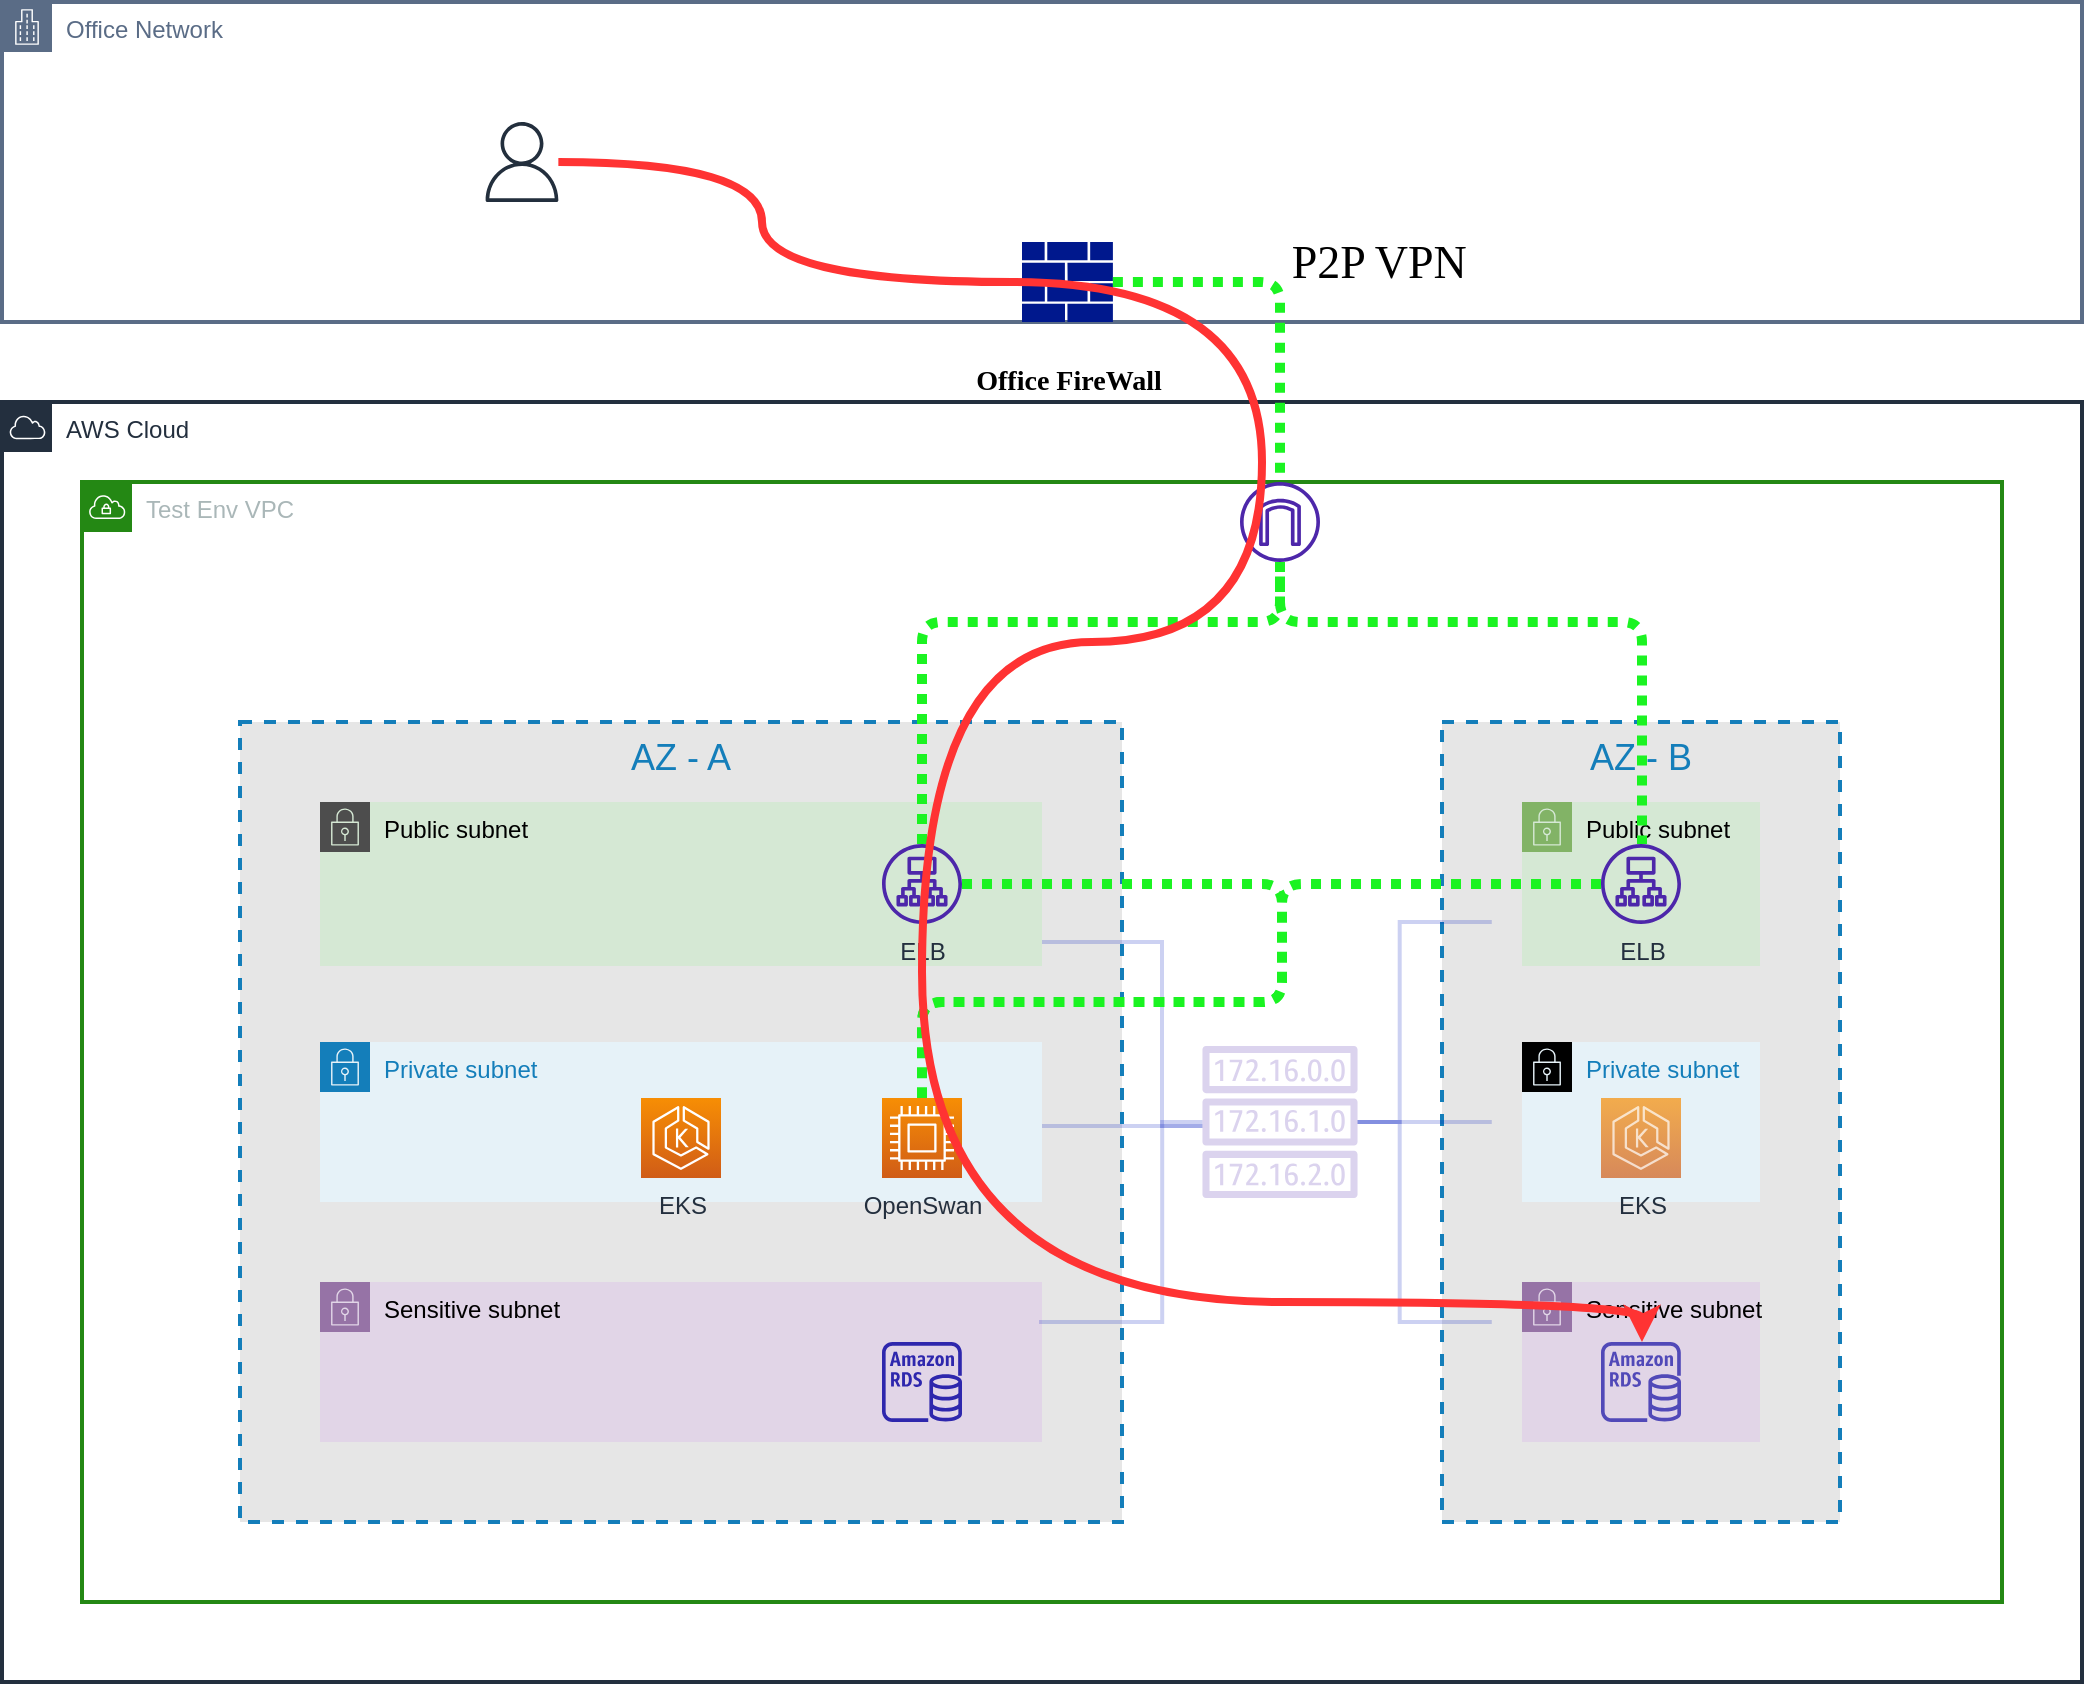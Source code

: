 <mxfile version="16.1.0" type="github">
  <diagram id="qHnpLtpYfm-DR158BGJh" name="Page-1">
    <mxGraphModel dx="2010" dy="1072" grid="1" gridSize="10" guides="1" tooltips="1" connect="1" arrows="1" fold="1" page="1" pageScale="1" pageWidth="827" pageHeight="1169" math="0" shadow="0">
      <root>
        <mxCell id="0" />
        <mxCell id="1" parent="0" />
        <mxCell id="vsbCOCckOQM13yO1Xmf0-38" value="Office Network" style="points=[[0,0],[0.25,0],[0.5,0],[0.75,0],[1,0],[1,0.25],[1,0.5],[1,0.75],[1,1],[0.75,1],[0.5,1],[0.25,1],[0,1],[0,0.75],[0,0.5],[0,0.25]];outlineConnect=0;gradientColor=none;html=1;whiteSpace=wrap;fontSize=12;fontStyle=0;container=1;pointerEvents=0;collapsible=0;recursiveResize=0;shape=mxgraph.aws4.group;grIcon=mxgraph.aws4.group_corporate_data_center;strokeColor=#5A6C86;fillColor=default;verticalAlign=top;align=left;spacingLeft=30;fontColor=#5A6C86;dashed=0;strokeWidth=2;" vertex="1" parent="1">
          <mxGeometry x="120" y="120" width="1040" height="160" as="geometry" />
        </mxCell>
        <mxCell id="vsbCOCckOQM13yO1Xmf0-39" value="&lt;h3&gt;Office FireWall&lt;/h3&gt;" style="sketch=0;aspect=fixed;pointerEvents=1;shadow=0;dashed=0;html=1;strokeColor=none;labelPosition=center;verticalLabelPosition=bottom;verticalAlign=top;align=center;fillColor=#00188D;shape=mxgraph.mscae.enterprise.firewall;fontFamily=Verdana;" vertex="1" parent="vsbCOCckOQM13yO1Xmf0-38">
          <mxGeometry x="510" y="120" width="45.45" height="40" as="geometry" />
        </mxCell>
        <mxCell id="vsbCOCckOQM13yO1Xmf0-35" value="" style="sketch=0;outlineConnect=0;fontColor=#232F3E;gradientColor=none;fillColor=#232F3D;strokeColor=none;dashed=0;verticalLabelPosition=bottom;verticalAlign=top;align=center;html=1;fontSize=12;fontStyle=0;aspect=fixed;pointerEvents=1;shape=mxgraph.aws4.user;" vertex="1" parent="vsbCOCckOQM13yO1Xmf0-38">
          <mxGeometry x="240" y="60" width="40" height="40" as="geometry" />
        </mxCell>
        <mxCell id="vsbCOCckOQM13yO1Xmf0-1" value="AWS Cloud" style="points=[[0,0],[0.25,0],[0.5,0],[0.75,0],[1,0],[1,0.25],[1,0.5],[1,0.75],[1,1],[0.75,1],[0.5,1],[0.25,1],[0,1],[0,0.75],[0,0.5],[0,0.25]];outlineConnect=0;gradientColor=none;html=1;whiteSpace=wrap;fontSize=12;fontStyle=0;container=1;pointerEvents=0;collapsible=0;recursiveResize=0;shape=mxgraph.aws4.group;grIcon=mxgraph.aws4.group_aws_cloud;strokeColor=#232F3E;fillColor=default;verticalAlign=top;align=left;spacingLeft=30;fontColor=#232F3E;dashed=0;strokeWidth=2;" vertex="1" parent="1">
          <mxGeometry x="120" y="320" width="1040" height="640" as="geometry" />
        </mxCell>
        <mxCell id="vsbCOCckOQM13yO1Xmf0-2" value="Test Env VPC" style="points=[[0,0],[0.25,0],[0.5,0],[0.75,0],[1,0],[1,0.25],[1,0.5],[1,0.75],[1,1],[0.75,1],[0.5,1],[0.25,1],[0,1],[0,0.75],[0,0.5],[0,0.25]];outlineConnect=0;gradientColor=none;html=1;whiteSpace=wrap;fontSize=12;fontStyle=0;container=1;pointerEvents=0;collapsible=0;recursiveResize=0;shape=mxgraph.aws4.group;grIcon=mxgraph.aws4.group_vpc;strokeColor=#248814;fillColor=none;verticalAlign=top;align=left;spacingLeft=30;fontColor=#AAB7B8;dashed=0;strokeWidth=2;" vertex="1" parent="vsbCOCckOQM13yO1Xmf0-1">
          <mxGeometry x="40" y="40" width="960" height="560" as="geometry" />
        </mxCell>
        <mxCell id="vsbCOCckOQM13yO1Xmf0-3" value="AZ - B" style="fillColor=#E6E6E6;strokeColor=#147EBA;dashed=1;verticalAlign=top;fontStyle=0;fontColor=#147EBA;strokeWidth=2;fontSize=18;" vertex="1" parent="vsbCOCckOQM13yO1Xmf0-2">
          <mxGeometry x="680" y="120" width="199" height="400" as="geometry" />
        </mxCell>
        <mxCell id="vsbCOCckOQM13yO1Xmf0-4" value="AZ - A" style="fillColor=#E6E6E6;strokeColor=#147EBA;dashed=1;verticalAlign=top;fontStyle=0;fontColor=#147EBA;strokeWidth=2;fontSize=18;" vertex="1" parent="vsbCOCckOQM13yO1Xmf0-2">
          <mxGeometry x="79" y="120" width="441" height="400" as="geometry" />
        </mxCell>
        <mxCell id="vsbCOCckOQM13yO1Xmf0-5" value="Public subnet" style="points=[[0,0],[0.25,0],[0.5,0],[0.75,0],[1,0],[1,0.25],[1,0.5],[1,0.75],[1,1],[0.75,1],[0.5,1],[0.25,1],[0,1],[0,0.75],[0,0.5],[0,0.25]];outlineConnect=0;html=1;whiteSpace=wrap;fontSize=12;fontStyle=0;container=1;pointerEvents=0;collapsible=0;recursiveResize=0;shape=mxgraph.aws4.group;grIcon=mxgraph.aws4.group_security_group;grStroke=0;strokeColor=#4D4D4D;fillColor=#d5e8d4;verticalAlign=top;align=left;spacingLeft=30;dashed=0;strokeWidth=1;" vertex="1" parent="vsbCOCckOQM13yO1Xmf0-2">
          <mxGeometry x="119" y="160" width="361" height="82" as="geometry" />
        </mxCell>
        <mxCell id="vsbCOCckOQM13yO1Xmf0-6" value="ELB" style="sketch=0;outlineConnect=0;fontColor=#232F3E;gradientColor=none;fillColor=#4D27AA;strokeColor=none;dashed=0;verticalLabelPosition=bottom;verticalAlign=top;align=center;html=1;fontSize=12;fontStyle=0;aspect=fixed;pointerEvents=1;shape=mxgraph.aws4.application_load_balancer;" vertex="1" parent="vsbCOCckOQM13yO1Xmf0-5">
          <mxGeometry x="281" y="21" width="40" height="40" as="geometry" />
        </mxCell>
        <mxCell id="vsbCOCckOQM13yO1Xmf0-7" value="Private subnet" style="points=[[0,0],[0.25,0],[0.5,0],[0.75,0],[1,0],[1,0.25],[1,0.5],[1,0.75],[1,1],[0.75,1],[0.5,1],[0.25,1],[0,1],[0,0.75],[0,0.5],[0,0.25]];outlineConnect=0;gradientColor=none;html=1;whiteSpace=wrap;fontSize=12;fontStyle=0;container=1;pointerEvents=0;collapsible=0;recursiveResize=0;shape=mxgraph.aws4.group;grIcon=mxgraph.aws4.group_security_group;grStroke=0;strokeColor=#147EBA;fillColor=#E6F2F8;verticalAlign=top;align=left;spacingLeft=30;fontColor=#147EBA;dashed=0;" vertex="1" parent="vsbCOCckOQM13yO1Xmf0-2">
          <mxGeometry x="119" y="280" width="361" height="80" as="geometry" />
        </mxCell>
        <mxCell id="vsbCOCckOQM13yO1Xmf0-8" value="OpenSwan" style="sketch=0;points=[[0,0,0],[0.25,0,0],[0.5,0,0],[0.75,0,0],[1,0,0],[0,1,0],[0.25,1,0],[0.5,1,0],[0.75,1,0],[1,1,0],[0,0.25,0],[0,0.5,0],[0,0.75,0],[1,0.25,0],[1,0.5,0],[1,0.75,0]];outlineConnect=0;fontColor=#232F3E;gradientColor=#F78E04;gradientDirection=north;fillColor=#D05C17;strokeColor=#ffffff;dashed=0;verticalLabelPosition=bottom;verticalAlign=top;align=center;html=1;fontSize=12;fontStyle=0;aspect=fixed;shape=mxgraph.aws4.resourceIcon;resIcon=mxgraph.aws4.compute;" vertex="1" parent="vsbCOCckOQM13yO1Xmf0-7">
          <mxGeometry x="281" y="28" width="40" height="40" as="geometry" />
        </mxCell>
        <mxCell id="vsbCOCckOQM13yO1Xmf0-9" value="Sensitive subnet" style="points=[[0,0],[0.25,0],[0.5,0],[0.75,0],[1,0],[1,0.25],[1,0.5],[1,0.75],[1,1],[0.75,1],[0.5,1],[0.25,1],[0,1],[0,0.75],[0,0.5],[0,0.25]];outlineConnect=0;html=1;whiteSpace=wrap;fontSize=12;fontStyle=0;container=1;pointerEvents=0;collapsible=0;recursiveResize=0;shape=mxgraph.aws4.group;grIcon=mxgraph.aws4.group_security_group;grStroke=0;strokeColor=#9673a6;fillColor=#e1d5e7;verticalAlign=top;align=left;spacingLeft=30;dashed=0;" vertex="1" parent="vsbCOCckOQM13yO1Xmf0-2">
          <mxGeometry x="119" y="400" width="361" height="80" as="geometry" />
        </mxCell>
        <mxCell id="vsbCOCckOQM13yO1Xmf0-10" value="" style="sketch=0;outlineConnect=0;fontColor=#232F3E;gradientColor=none;fillColor=#2E27AD;strokeColor=none;dashed=0;verticalLabelPosition=bottom;verticalAlign=top;align=center;html=1;fontSize=12;fontStyle=0;aspect=fixed;pointerEvents=1;shape=mxgraph.aws4.rds_instance;" vertex="1" parent="vsbCOCckOQM13yO1Xmf0-9">
          <mxGeometry x="281" y="30" width="40" height="40" as="geometry" />
        </mxCell>
        <mxCell id="vsbCOCckOQM13yO1Xmf0-11" style="edgeStyle=orthogonalEdgeStyle;rounded=0;orthogonalLoop=1;jettySize=auto;html=1;strokeWidth=2;endArrow=none;endFill=0;fillColor=#0050ef;strokeColor=#001DBC;opacity=20;" edge="1" parent="vsbCOCckOQM13yO1Xmf0-2" source="vsbCOCckOQM13yO1Xmf0-17">
          <mxGeometry relative="1" as="geometry">
            <mxPoint x="480" y="230" as="targetPoint" />
            <Array as="points">
              <mxPoint x="540" y="322" />
              <mxPoint x="540" y="230" />
            </Array>
          </mxGeometry>
        </mxCell>
        <mxCell id="vsbCOCckOQM13yO1Xmf0-12" style="edgeStyle=orthogonalEdgeStyle;rounded=0;orthogonalLoop=1;jettySize=auto;html=1;endArrow=none;endFill=0;strokeWidth=2;strokeColor=#001DBC;fillColor=#0050ef;opacity=20;" edge="1" parent="vsbCOCckOQM13yO1Xmf0-2" source="vsbCOCckOQM13yO1Xmf0-17">
          <mxGeometry relative="1" as="geometry">
            <mxPoint x="481" y="323" as="targetPoint" />
            <Array as="points">
              <mxPoint x="510" y="322" />
              <mxPoint x="510" y="322" />
            </Array>
          </mxGeometry>
        </mxCell>
        <mxCell id="vsbCOCckOQM13yO1Xmf0-13" style="edgeStyle=orthogonalEdgeStyle;rounded=0;orthogonalLoop=1;jettySize=auto;html=1;entryX=0.906;entryY=0.75;entryDx=0;entryDy=0;entryPerimeter=0;endArrow=none;endFill=0;strokeWidth=2;strokeColor=#001DBC;fillColor=#0050ef;opacity=20;" edge="1" parent="vsbCOCckOQM13yO1Xmf0-2" source="vsbCOCckOQM13yO1Xmf0-17" target="vsbCOCckOQM13yO1Xmf0-4">
          <mxGeometry relative="1" as="geometry" />
        </mxCell>
        <mxCell id="vsbCOCckOQM13yO1Xmf0-14" style="edgeStyle=orthogonalEdgeStyle;rounded=0;orthogonalLoop=1;jettySize=auto;html=1;entryX=0.125;entryY=0.25;entryDx=0;entryDy=0;entryPerimeter=0;endArrow=none;endFill=0;strokeWidth=2;strokeColor=#001DBC;fillColor=#0050ef;opacity=20;" edge="1" parent="vsbCOCckOQM13yO1Xmf0-2" source="vsbCOCckOQM13yO1Xmf0-17" target="vsbCOCckOQM13yO1Xmf0-3">
          <mxGeometry relative="1" as="geometry" />
        </mxCell>
        <mxCell id="vsbCOCckOQM13yO1Xmf0-15" style="edgeStyle=orthogonalEdgeStyle;rounded=0;orthogonalLoop=1;jettySize=auto;html=1;entryX=0.125;entryY=0.5;entryDx=0;entryDy=0;entryPerimeter=0;endArrow=none;endFill=0;strokeWidth=2;strokeColor=#001DBC;fillColor=#0050ef;opacity=20;" edge="1" parent="vsbCOCckOQM13yO1Xmf0-2" source="vsbCOCckOQM13yO1Xmf0-17" target="vsbCOCckOQM13yO1Xmf0-3">
          <mxGeometry relative="1" as="geometry" />
        </mxCell>
        <mxCell id="vsbCOCckOQM13yO1Xmf0-16" style="edgeStyle=orthogonalEdgeStyle;rounded=0;orthogonalLoop=1;jettySize=auto;html=1;entryX=0.125;entryY=0.75;entryDx=0;entryDy=0;entryPerimeter=0;endArrow=none;endFill=0;strokeWidth=2;strokeColor=#001DBC;fillColor=#0050ef;opacity=20;" edge="1" parent="vsbCOCckOQM13yO1Xmf0-2" source="vsbCOCckOQM13yO1Xmf0-17" target="vsbCOCckOQM13yO1Xmf0-3">
          <mxGeometry relative="1" as="geometry" />
        </mxCell>
        <mxCell id="vsbCOCckOQM13yO1Xmf0-17" value="" style="sketch=0;outlineConnect=0;fontColor=#232F3E;gradientColor=none;fillColor=#4D27AA;strokeColor=none;dashed=0;verticalLabelPosition=bottom;verticalAlign=top;align=center;html=1;fontSize=12;fontStyle=0;aspect=fixed;pointerEvents=1;shape=mxgraph.aws4.route_table;opacity=20;" vertex="1" parent="vsbCOCckOQM13yO1Xmf0-2">
          <mxGeometry x="560" y="282" width="78" height="76" as="geometry" />
        </mxCell>
        <mxCell id="vsbCOCckOQM13yO1Xmf0-18" value="" style="sketch=0;outlineConnect=0;fontColor=#232F3E;gradientColor=none;fillColor=#4D27AA;strokeColor=none;dashed=0;verticalLabelPosition=bottom;verticalAlign=top;align=center;html=1;fontSize=12;fontStyle=0;aspect=fixed;pointerEvents=1;shape=mxgraph.aws4.internet_gateway;" vertex="1" parent="vsbCOCckOQM13yO1Xmf0-2">
          <mxGeometry x="579" width="40" height="40" as="geometry" />
        </mxCell>
        <mxCell id="vsbCOCckOQM13yO1Xmf0-20" value="Public subnet" style="points=[[0,0],[0.25,0],[0.5,0],[0.75,0],[1,0],[1,0.25],[1,0.5],[1,0.75],[1,1],[0.75,1],[0.5,1],[0.25,1],[0,1],[0,0.75],[0,0.5],[0,0.25]];outlineConnect=0;html=1;whiteSpace=wrap;fontSize=12;fontStyle=0;container=1;pointerEvents=0;collapsible=0;recursiveResize=0;shape=mxgraph.aws4.group;grIcon=mxgraph.aws4.group_security_group;grStroke=0;strokeColor=#82b366;fillColor=#d5e8d4;verticalAlign=top;align=left;spacingLeft=30;dashed=0;" vertex="1" parent="vsbCOCckOQM13yO1Xmf0-2">
          <mxGeometry x="720" y="160" width="119" height="82" as="geometry" />
        </mxCell>
        <mxCell id="vsbCOCckOQM13yO1Xmf0-21" value="Private subnet" style="points=[[0,0],[0.25,0],[0.5,0],[0.75,0],[1,0],[1,0.25],[1,0.5],[1,0.75],[1,1],[0.75,1],[0.5,1],[0.25,1],[0,1],[0,0.75],[0,0.5],[0,0.25]];outlineConnect=0;gradientColor=none;html=1;whiteSpace=wrap;fontSize=12;fontStyle=0;container=1;pointerEvents=0;collapsible=0;recursiveResize=0;shape=mxgraph.aws4.group;grIcon=mxgraph.aws4.group_security_group;grStroke=0;strokeColor=#000000;fillColor=#E6F2F8;verticalAlign=top;align=left;spacingLeft=30;fontColor=#147EBA;dashed=0;" vertex="1" parent="vsbCOCckOQM13yO1Xmf0-2">
          <mxGeometry x="720" y="280" width="119" height="80" as="geometry" />
        </mxCell>
        <mxCell id="vsbCOCckOQM13yO1Xmf0-23" value="Sensitive&amp;nbsp;subnet" style="points=[[0,0],[0.25,0],[0.5,0],[0.75,0],[1,0],[1,0.25],[1,0.5],[1,0.75],[1,1],[0.75,1],[0.5,1],[0.25,1],[0,1],[0,0.75],[0,0.5],[0,0.25]];outlineConnect=0;html=1;whiteSpace=wrap;fontSize=12;fontStyle=0;container=1;pointerEvents=0;collapsible=0;recursiveResize=0;shape=mxgraph.aws4.group;grIcon=mxgraph.aws4.group_security_group;grStroke=0;strokeColor=#9673a6;fillColor=#e1d5e7;verticalAlign=top;align=left;spacingLeft=30;dashed=0;" vertex="1" parent="vsbCOCckOQM13yO1Xmf0-2">
          <mxGeometry x="720" y="400" width="119" height="80" as="geometry" />
        </mxCell>
        <mxCell id="vsbCOCckOQM13yO1Xmf0-37" value="" style="sketch=0;outlineConnect=0;fontColor=#232F3E;gradientColor=none;fillColor=#2E27AD;strokeColor=none;dashed=0;verticalLabelPosition=bottom;verticalAlign=top;align=center;html=1;fontSize=12;fontStyle=0;aspect=fixed;pointerEvents=1;shape=mxgraph.aws4.rds_instance;opacity=80;" vertex="1" parent="vsbCOCckOQM13yO1Xmf0-23">
          <mxGeometry x="39.5" y="30" width="40" height="40" as="geometry" />
        </mxCell>
        <mxCell id="vsbCOCckOQM13yO1Xmf0-24" style="edgeStyle=orthogonalEdgeStyle;rounded=1;orthogonalLoop=1;jettySize=auto;html=1;strokeWidth=5;startArrow=none;startFill=0;endArrow=none;endFill=0;strokeColor=#1BF322;dashed=1;fillColor=#008a00;dashPattern=1 1;" edge="1" parent="vsbCOCckOQM13yO1Xmf0-2" source="vsbCOCckOQM13yO1Xmf0-6" target="vsbCOCckOQM13yO1Xmf0-18">
          <mxGeometry relative="1" as="geometry">
            <Array as="points">
              <mxPoint x="420" y="70" />
              <mxPoint x="599" y="70" />
            </Array>
          </mxGeometry>
        </mxCell>
        <mxCell id="vsbCOCckOQM13yO1Xmf0-25" style="edgeStyle=orthogonalEdgeStyle;rounded=1;orthogonalLoop=1;jettySize=auto;html=1;startArrow=none;startFill=0;endArrow=none;endFill=0;strokeWidth=5;strokeColor=#1BF322;dashed=1;fillColor=#008a00;dashPattern=1 1;" edge="1" parent="vsbCOCckOQM13yO1Xmf0-2" source="vsbCOCckOQM13yO1Xmf0-6" target="vsbCOCckOQM13yO1Xmf0-8">
          <mxGeometry relative="1" as="geometry">
            <Array as="points">
              <mxPoint x="600" y="201" />
              <mxPoint x="600" y="260" />
              <mxPoint x="420" y="260" />
            </Array>
          </mxGeometry>
        </mxCell>
        <mxCell id="vsbCOCckOQM13yO1Xmf0-27" value="EKS" style="sketch=0;points=[[0,0,0],[0.25,0,0],[0.5,0,0],[0.75,0,0],[1,0,0],[0,1,0],[0.25,1,0],[0.5,1,0],[0.75,1,0],[1,1,0],[0,0.25,0],[0,0.5,0],[0,0.75,0],[1,0.25,0],[1,0.5,0],[1,0.75,0]];outlineConnect=0;fontColor=#232F3E;gradientColor=#F78E04;gradientDirection=north;fillColor=#D05C17;strokeColor=#ffffff;dashed=0;verticalLabelPosition=bottom;verticalAlign=top;align=center;html=1;fontSize=12;fontStyle=0;aspect=fixed;shape=mxgraph.aws4.resourceIcon;resIcon=mxgraph.aws4.eks;" vertex="1" parent="vsbCOCckOQM13yO1Xmf0-2">
          <mxGeometry x="279.5" y="308" width="40" height="40" as="geometry" />
        </mxCell>
        <mxCell id="vsbCOCckOQM13yO1Xmf0-29" style="edgeStyle=orthogonalEdgeStyle;rounded=1;orthogonalLoop=1;jettySize=auto;html=1;startArrow=none;startFill=0;endArrow=none;endFill=0;strokeWidth=5;strokeColor=#1BF322;dashed=1;fillColor=#008a00;dashPattern=1 1;" edge="1" parent="vsbCOCckOQM13yO1Xmf0-2" source="vsbCOCckOQM13yO1Xmf0-18" target="vsbCOCckOQM13yO1Xmf0-31">
          <mxGeometry relative="1" as="geometry">
            <Array as="points">
              <mxPoint x="599" y="70" />
              <mxPoint x="780" y="70" />
            </Array>
          </mxGeometry>
        </mxCell>
        <mxCell id="vsbCOCckOQM13yO1Xmf0-30" style="edgeStyle=orthogonalEdgeStyle;rounded=1;orthogonalLoop=1;jettySize=auto;html=1;startArrow=none;startFill=0;endArrow=none;endFill=0;strokeWidth=5;entryX=0.5;entryY=0;entryDx=0;entryDy=0;entryPerimeter=0;strokeColor=#1BF322;dashed=1;fillColor=#008a00;dashPattern=1 1;" edge="1" parent="vsbCOCckOQM13yO1Xmf0-2" source="vsbCOCckOQM13yO1Xmf0-31" target="vsbCOCckOQM13yO1Xmf0-8">
          <mxGeometry relative="1" as="geometry">
            <Array as="points">
              <mxPoint x="600" y="201" />
              <mxPoint x="600" y="260" />
              <mxPoint x="420" y="260" />
            </Array>
            <mxPoint x="420" y="300" as="targetPoint" />
          </mxGeometry>
        </mxCell>
        <mxCell id="vsbCOCckOQM13yO1Xmf0-31" value="ELB" style="sketch=0;outlineConnect=0;fontColor=#232F3E;gradientColor=none;fillColor=#4D27AA;strokeColor=none;dashed=0;verticalLabelPosition=bottom;verticalAlign=top;align=center;html=1;fontSize=12;fontStyle=0;aspect=fixed;pointerEvents=1;shape=mxgraph.aws4.application_load_balancer;" vertex="1" parent="vsbCOCckOQM13yO1Xmf0-2">
          <mxGeometry x="759.5" y="181" width="40" height="40" as="geometry" />
        </mxCell>
        <mxCell id="vsbCOCckOQM13yO1Xmf0-36" value="EKS" style="sketch=0;points=[[0,0,0],[0.25,0,0],[0.5,0,0],[0.75,0,0],[1,0,0],[0,1,0],[0.25,1,0],[0.5,1,0],[0.75,1,0],[1,1,0],[0,0.25,0],[0,0.5,0],[0,0.75,0],[1,0.25,0],[1,0.5,0],[1,0.75,0]];outlineConnect=0;fontColor=#232F3E;gradientColor=#F78E04;gradientDirection=north;fillColor=#D05C17;strokeColor=#ffffff;dashed=0;verticalLabelPosition=bottom;verticalAlign=top;align=center;html=1;fontSize=12;fontStyle=0;aspect=fixed;shape=mxgraph.aws4.resourceIcon;resIcon=mxgraph.aws4.eks;opacity=70;" vertex="1" parent="vsbCOCckOQM13yO1Xmf0-2">
          <mxGeometry x="759.5" y="308" width="40" height="40" as="geometry" />
        </mxCell>
        <mxCell id="vsbCOCckOQM13yO1Xmf0-40" style="edgeStyle=orthogonalEdgeStyle;rounded=1;orthogonalLoop=1;jettySize=auto;html=1;startArrow=none;startFill=0;endFill=0;strokeWidth=5;dashed=1;fillColor=#008a00;strokeColor=#1BF322;endArrow=none;dashPattern=1 1;" edge="1" parent="1" source="vsbCOCckOQM13yO1Xmf0-39" target="vsbCOCckOQM13yO1Xmf0-18">
          <mxGeometry relative="1" as="geometry" />
        </mxCell>
        <mxCell id="vsbCOCckOQM13yO1Xmf0-41" value="P2P VPN&amp;nbsp;" style="edgeLabel;html=1;align=center;verticalAlign=middle;resizable=0;points=[];fontFamily=Verdana;fontSize=23;" vertex="1" connectable="0" parent="vsbCOCckOQM13yO1Xmf0-40">
          <mxGeometry x="-0.358" y="1" relative="1" as="geometry">
            <mxPoint x="76" y="-9" as="offset" />
          </mxGeometry>
        </mxCell>
        <mxCell id="vsbCOCckOQM13yO1Xmf0-34" style="edgeStyle=orthogonalEdgeStyle;rounded=1;orthogonalLoop=1;jettySize=auto;html=1;startArrow=none;startFill=0;endArrow=classic;endFill=1;strokeWidth=4;curved=1;fillColor=#e51400;strokeColor=#FF3333;" edge="1" parent="1" source="vsbCOCckOQM13yO1Xmf0-35" target="vsbCOCckOQM13yO1Xmf0-37">
          <mxGeometry relative="1" as="geometry">
            <mxPoint x="510" y="210" as="targetPoint" />
            <Array as="points">
              <mxPoint x="500" y="200" />
              <mxPoint x="500" y="260" />
              <mxPoint x="750" y="260" />
              <mxPoint x="750" y="440" />
              <mxPoint x="580" y="440" />
              <mxPoint x="580" y="770" />
              <mxPoint x="940" y="770" />
            </Array>
          </mxGeometry>
        </mxCell>
      </root>
    </mxGraphModel>
  </diagram>
</mxfile>
